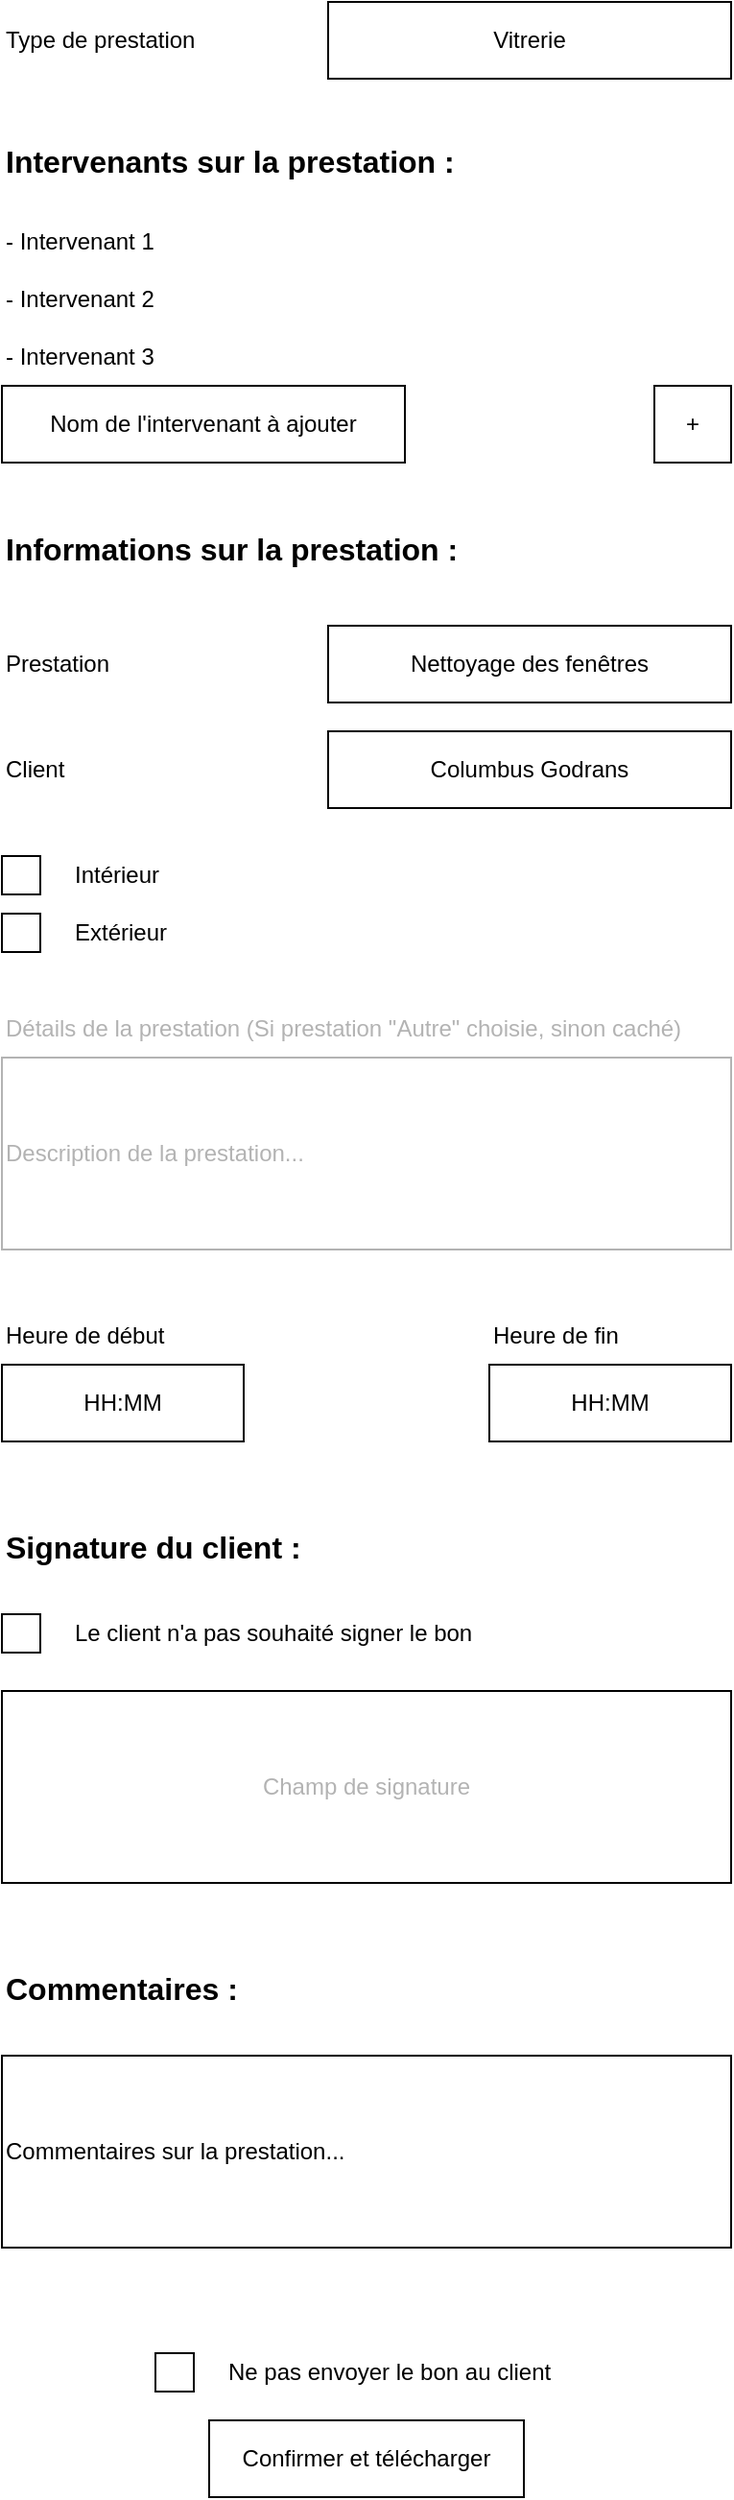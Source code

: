 <mxfile version="22.0.8" type="device">
  <diagram name="Page-1" id="ny0W6qMg7XnKosoj8Fqf">
    <mxGraphModel dx="1340" dy="1047" grid="1" gridSize="10" guides="1" tooltips="1" connect="1" arrows="1" fold="1" page="1" pageScale="1" pageWidth="827" pageHeight="1169" math="0" shadow="0">
      <root>
        <mxCell id="0" />
        <mxCell id="1" parent="0" />
        <mxCell id="Jq4VytF8kJ8zB8pJU4Ru-3" value="Vitrerie" style="whiteSpace=wrap;html=1;" vertex="1" parent="1">
          <mxGeometry x="394" y="10" width="210" height="40" as="geometry" />
        </mxCell>
        <mxCell id="Jq4VytF8kJ8zB8pJU4Ru-4" value="Type de prestation" style="text;html=1;align=left;verticalAlign=middle;resizable=0;points=[];autosize=1;strokeColor=none;fillColor=none;" vertex="1" parent="1">
          <mxGeometry x="224" y="15" width="120" height="30" as="geometry" />
        </mxCell>
        <mxCell id="Jq4VytF8kJ8zB8pJU4Ru-5" value="Intervenants sur la prestation :" style="text;html=1;align=left;verticalAlign=middle;resizable=0;points=[];autosize=1;strokeColor=none;fillColor=none;fontStyle=1;fontSize=16;" vertex="1" parent="1">
          <mxGeometry x="224" y="78" width="260" height="30" as="geometry" />
        </mxCell>
        <mxCell id="Jq4VytF8kJ8zB8pJU4Ru-6" value="- Intervenant 1" style="text;html=1;align=left;verticalAlign=middle;resizable=0;points=[];autosize=1;strokeColor=none;fillColor=none;" vertex="1" parent="1">
          <mxGeometry x="224" y="120" width="100" height="30" as="geometry" />
        </mxCell>
        <mxCell id="Jq4VytF8kJ8zB8pJU4Ru-7" value="- Intervenant 2" style="text;html=1;align=left;verticalAlign=middle;resizable=0;points=[];autosize=1;strokeColor=none;fillColor=none;" vertex="1" parent="1">
          <mxGeometry x="224" y="150" width="100" height="30" as="geometry" />
        </mxCell>
        <mxCell id="Jq4VytF8kJ8zB8pJU4Ru-8" value="Nom de l&#39;intervenant à ajouter" style="whiteSpace=wrap;html=1;" vertex="1" parent="1">
          <mxGeometry x="224" y="210" width="210" height="40" as="geometry" />
        </mxCell>
        <mxCell id="Jq4VytF8kJ8zB8pJU4Ru-9" value="- Intervenant 3" style="text;html=1;align=left;verticalAlign=middle;resizable=0;points=[];autosize=1;strokeColor=none;fillColor=none;" vertex="1" parent="1">
          <mxGeometry x="224" y="180" width="100" height="30" as="geometry" />
        </mxCell>
        <mxCell id="Jq4VytF8kJ8zB8pJU4Ru-10" value="+" style="whiteSpace=wrap;html=1;" vertex="1" parent="1">
          <mxGeometry x="564" y="210" width="40" height="40" as="geometry" />
        </mxCell>
        <mxCell id="Jq4VytF8kJ8zB8pJU4Ru-11" value="Informations sur la prestation :" style="text;html=1;align=left;verticalAlign=middle;resizable=0;points=[];autosize=1;strokeColor=none;fillColor=none;fontStyle=1;fontSize=16;" vertex="1" parent="1">
          <mxGeometry x="224" y="280" width="260" height="30" as="geometry" />
        </mxCell>
        <mxCell id="Jq4VytF8kJ8zB8pJU4Ru-12" value="Prestation" style="text;html=1;align=left;verticalAlign=middle;resizable=0;points=[];autosize=1;strokeColor=none;fillColor=none;" vertex="1" parent="1">
          <mxGeometry x="224" y="340" width="80" height="30" as="geometry" />
        </mxCell>
        <mxCell id="Jq4VytF8kJ8zB8pJU4Ru-13" value="Nettoyage des fenêtres" style="whiteSpace=wrap;html=1;" vertex="1" parent="1">
          <mxGeometry x="394" y="335" width="210" height="40" as="geometry" />
        </mxCell>
        <mxCell id="Jq4VytF8kJ8zB8pJU4Ru-14" value="Détails de la prestation (Si prestation &quot;Autre&quot; choisie, sinon caché)" style="text;html=1;align=left;verticalAlign=middle;resizable=0;points=[];autosize=1;fontColor=#B3B3B3;" vertex="1" parent="1">
          <mxGeometry x="224" y="530" width="380" height="30" as="geometry" />
        </mxCell>
        <mxCell id="Jq4VytF8kJ8zB8pJU4Ru-15" value="Description de la prestation..." style="whiteSpace=wrap;html=1;align=left;fontColor=#B3B3B3;labelBorderColor=none;strokeColor=#B3B3B3;" vertex="1" parent="1">
          <mxGeometry x="224" y="560" width="380" height="100" as="geometry" />
        </mxCell>
        <mxCell id="Jq4VytF8kJ8zB8pJU4Ru-16" value="Heure de début" style="text;html=1;align=left;verticalAlign=middle;resizable=0;points=[];autosize=1;strokeColor=none;fillColor=none;" vertex="1" parent="1">
          <mxGeometry x="224" y="690" width="110" height="30" as="geometry" />
        </mxCell>
        <mxCell id="Jq4VytF8kJ8zB8pJU4Ru-17" value="Heure de fin" style="text;html=1;align=left;verticalAlign=middle;resizable=0;points=[];autosize=1;strokeColor=none;fillColor=none;" vertex="1" parent="1">
          <mxGeometry x="478" y="690" width="90" height="30" as="geometry" />
        </mxCell>
        <mxCell id="Jq4VytF8kJ8zB8pJU4Ru-18" value="HH:MM" style="whiteSpace=wrap;html=1;" vertex="1" parent="1">
          <mxGeometry x="224" y="720" width="126" height="40" as="geometry" />
        </mxCell>
        <mxCell id="Jq4VytF8kJ8zB8pJU4Ru-19" value="HH:MM" style="whiteSpace=wrap;html=1;" vertex="1" parent="1">
          <mxGeometry x="478" y="720" width="126" height="40" as="geometry" />
        </mxCell>
        <mxCell id="Jq4VytF8kJ8zB8pJU4Ru-20" value="Signature du client :" style="text;html=1;align=left;verticalAlign=middle;resizable=0;points=[];autosize=1;strokeColor=none;fillColor=none;fontStyle=1;fontSize=16;" vertex="1" parent="1">
          <mxGeometry x="224" y="800" width="180" height="30" as="geometry" />
        </mxCell>
        <mxCell id="Jq4VytF8kJ8zB8pJU4Ru-21" value="" style="whiteSpace=wrap;html=1;" vertex="1" parent="1">
          <mxGeometry x="224" y="850" width="20" height="20" as="geometry" />
        </mxCell>
        <mxCell id="Jq4VytF8kJ8zB8pJU4Ru-22" value="Le client n&#39;a pas souhaité signer le bon" style="text;html=1;align=left;verticalAlign=middle;resizable=0;points=[];autosize=1;strokeColor=none;fillColor=none;" vertex="1" parent="1">
          <mxGeometry x="260" y="845" width="230" height="30" as="geometry" />
        </mxCell>
        <mxCell id="Jq4VytF8kJ8zB8pJU4Ru-23" value="Champ de signature" style="whiteSpace=wrap;html=1;align=center;fontColor=#B3B3B3;labelBorderColor=none;strokeColor=#000000;" vertex="1" parent="1">
          <mxGeometry x="224" y="890" width="380" height="100" as="geometry" />
        </mxCell>
        <mxCell id="Jq4VytF8kJ8zB8pJU4Ru-24" value="Commentaires sur la prestation..." style="whiteSpace=wrap;html=1;align=left;fontColor=#000000;labelBorderColor=none;strokeColor=#000000;" vertex="1" parent="1">
          <mxGeometry x="224" y="1080" width="380" height="100" as="geometry" />
        </mxCell>
        <mxCell id="Jq4VytF8kJ8zB8pJU4Ru-25" value="Commentaires :" style="text;html=1;align=left;verticalAlign=middle;resizable=0;points=[];autosize=1;strokeColor=none;fillColor=none;fontStyle=1;fontSize=16;" vertex="1" parent="1">
          <mxGeometry x="224" y="1030" width="140" height="30" as="geometry" />
        </mxCell>
        <mxCell id="Jq4VytF8kJ8zB8pJU4Ru-26" value="" style="whiteSpace=wrap;html=1;" vertex="1" parent="1">
          <mxGeometry x="304" y="1235" width="20" height="20" as="geometry" />
        </mxCell>
        <mxCell id="Jq4VytF8kJ8zB8pJU4Ru-27" value="Ne pas envoyer le bon au client" style="text;html=1;align=left;verticalAlign=middle;resizable=0;points=[];autosize=1;strokeColor=none;fillColor=none;" vertex="1" parent="1">
          <mxGeometry x="340" y="1230" width="190" height="30" as="geometry" />
        </mxCell>
        <mxCell id="Jq4VytF8kJ8zB8pJU4Ru-28" value="Confirmer et télécharger" style="whiteSpace=wrap;html=1;" vertex="1" parent="1">
          <mxGeometry x="332" y="1270" width="164" height="40" as="geometry" />
        </mxCell>
        <mxCell id="Jq4VytF8kJ8zB8pJU4Ru-29" value="" style="whiteSpace=wrap;html=1;" vertex="1" parent="1">
          <mxGeometry x="224" y="455" width="20" height="20" as="geometry" />
        </mxCell>
        <mxCell id="Jq4VytF8kJ8zB8pJU4Ru-30" value="Intérieur" style="text;html=1;align=left;verticalAlign=middle;resizable=0;points=[];autosize=1;strokeColor=none;fillColor=none;" vertex="1" parent="1">
          <mxGeometry x="260" y="450" width="70" height="30" as="geometry" />
        </mxCell>
        <mxCell id="Jq4VytF8kJ8zB8pJU4Ru-31" value="" style="whiteSpace=wrap;html=1;" vertex="1" parent="1">
          <mxGeometry x="224" y="485" width="20" height="20" as="geometry" />
        </mxCell>
        <mxCell id="Jq4VytF8kJ8zB8pJU4Ru-32" value="Extérieur" style="text;html=1;align=left;verticalAlign=middle;resizable=0;points=[];autosize=1;strokeColor=none;fillColor=none;" vertex="1" parent="1">
          <mxGeometry x="260" y="480" width="70" height="30" as="geometry" />
        </mxCell>
        <mxCell id="Jq4VytF8kJ8zB8pJU4Ru-33" value="Client" style="text;html=1;align=left;verticalAlign=middle;resizable=0;points=[];autosize=1;strokeColor=none;fillColor=none;" vertex="1" parent="1">
          <mxGeometry x="224" y="395" width="50" height="30" as="geometry" />
        </mxCell>
        <mxCell id="Jq4VytF8kJ8zB8pJU4Ru-34" value="Columbus Godrans" style="whiteSpace=wrap;html=1;" vertex="1" parent="1">
          <mxGeometry x="394" y="390" width="210" height="40" as="geometry" />
        </mxCell>
      </root>
    </mxGraphModel>
  </diagram>
</mxfile>
